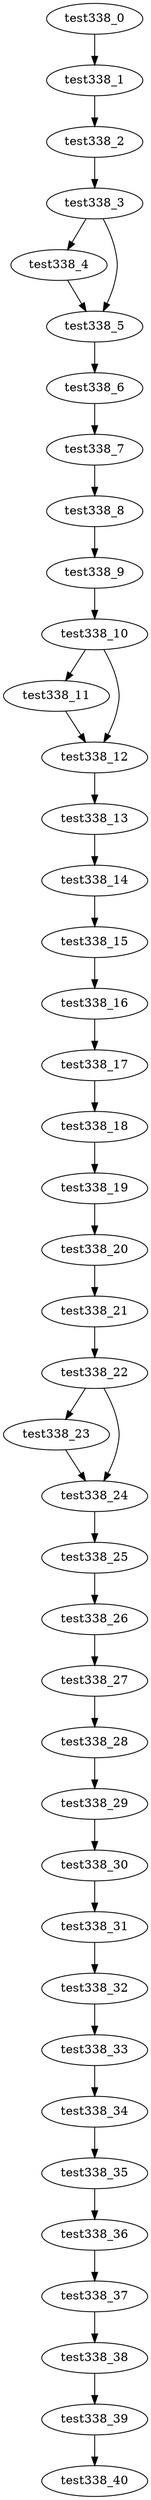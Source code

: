 digraph G {
test338_0->test338_1;
test338_1->test338_2;
test338_2->test338_3;
test338_3->test338_4;
test338_3->test338_5;
test338_4->test338_5;
test338_5->test338_6;
test338_6->test338_7;
test338_7->test338_8;
test338_8->test338_9;
test338_9->test338_10;
test338_10->test338_11;
test338_10->test338_12;
test338_11->test338_12;
test338_12->test338_13;
test338_13->test338_14;
test338_14->test338_15;
test338_15->test338_16;
test338_16->test338_17;
test338_17->test338_18;
test338_18->test338_19;
test338_19->test338_20;
test338_20->test338_21;
test338_21->test338_22;
test338_22->test338_23;
test338_22->test338_24;
test338_23->test338_24;
test338_24->test338_25;
test338_25->test338_26;
test338_26->test338_27;
test338_27->test338_28;
test338_28->test338_29;
test338_29->test338_30;
test338_30->test338_31;
test338_31->test338_32;
test338_32->test338_33;
test338_33->test338_34;
test338_34->test338_35;
test338_35->test338_36;
test338_36->test338_37;
test338_37->test338_38;
test338_38->test338_39;
test338_39->test338_40;

}
